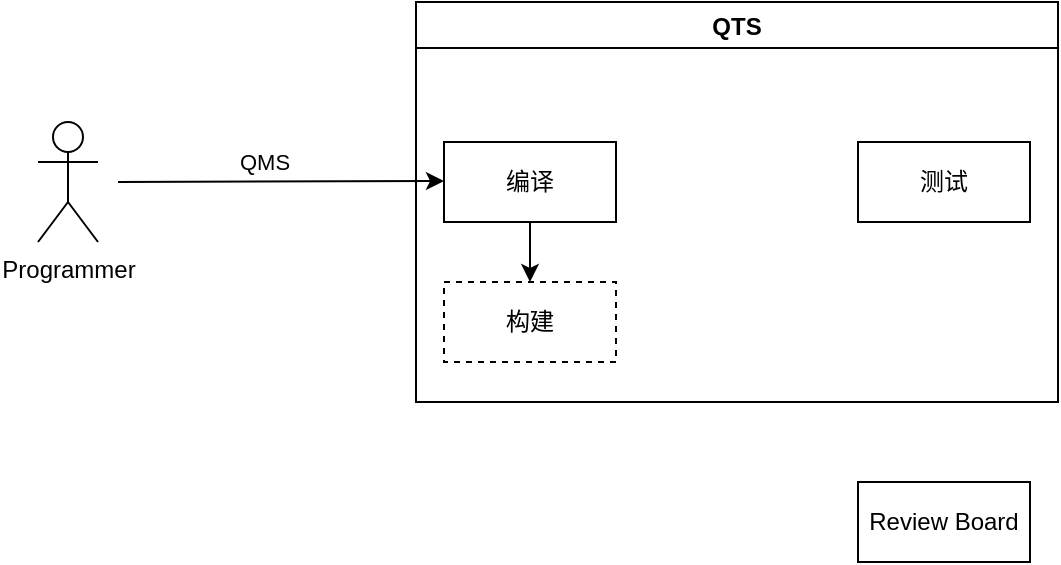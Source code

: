 <mxfile version="17.1.2" type="github">
  <diagram id="KRCkwF7UMcxsF0npVzNk" name="Page-1">
    <mxGraphModel dx="774" dy="745" grid="1" gridSize="10" guides="1" tooltips="1" connect="1" arrows="1" fold="1" page="1" pageScale="1" pageWidth="827" pageHeight="1169" math="0" shadow="0">
      <root>
        <mxCell id="0" />
        <mxCell id="1" parent="0" />
        <mxCell id="hlYMaUh95QLCfFR3uZFP-1" value="Programmer" style="shape=umlActor;verticalLabelPosition=bottom;verticalAlign=top;html=1;outlineConnect=0;" vertex="1" parent="1">
          <mxGeometry x="90" y="260" width="30" height="60" as="geometry" />
        </mxCell>
        <mxCell id="hlYMaUh95QLCfFR3uZFP-6" value="QTS" style="swimlane;" vertex="1" parent="1">
          <mxGeometry x="279" y="200" width="321" height="200" as="geometry" />
        </mxCell>
        <mxCell id="hlYMaUh95QLCfFR3uZFP-11" value="" style="edgeStyle=orthogonalEdgeStyle;rounded=0;orthogonalLoop=1;jettySize=auto;html=1;" edge="1" parent="hlYMaUh95QLCfFR3uZFP-6" source="hlYMaUh95QLCfFR3uZFP-7" target="hlYMaUh95QLCfFR3uZFP-9">
          <mxGeometry relative="1" as="geometry" />
        </mxCell>
        <mxCell id="hlYMaUh95QLCfFR3uZFP-7" value="编译" style="whiteSpace=wrap;html=1;" vertex="1" parent="hlYMaUh95QLCfFR3uZFP-6">
          <mxGeometry x="14" y="70" width="86" height="40" as="geometry" />
        </mxCell>
        <mxCell id="hlYMaUh95QLCfFR3uZFP-8" value="测试" style="whiteSpace=wrap;html=1;" vertex="1" parent="hlYMaUh95QLCfFR3uZFP-6">
          <mxGeometry x="221" y="70" width="86" height="40" as="geometry" />
        </mxCell>
        <mxCell id="hlYMaUh95QLCfFR3uZFP-9" value="构建" style="whiteSpace=wrap;html=1;dashed=1;" vertex="1" parent="hlYMaUh95QLCfFR3uZFP-6">
          <mxGeometry x="14" y="140" width="86" height="40" as="geometry" />
        </mxCell>
        <mxCell id="hlYMaUh95QLCfFR3uZFP-4" value="" style="endArrow=classic;html=1;rounded=0;" edge="1" parent="hlYMaUh95QLCfFR3uZFP-6">
          <mxGeometry width="50" height="50" relative="1" as="geometry">
            <mxPoint x="-149" y="90" as="sourcePoint" />
            <mxPoint x="14" y="89.5" as="targetPoint" />
          </mxGeometry>
        </mxCell>
        <mxCell id="hlYMaUh95QLCfFR3uZFP-5" value="QMS" style="edgeLabel;html=1;align=center;verticalAlign=middle;resizable=0;points=[];" vertex="1" connectable="0" parent="hlYMaUh95QLCfFR3uZFP-4">
          <mxGeometry x="-0.243" y="2" relative="1" as="geometry">
            <mxPoint x="11" y="-8" as="offset" />
          </mxGeometry>
        </mxCell>
        <mxCell id="hlYMaUh95QLCfFR3uZFP-12" value="Review Board" style="whiteSpace=wrap;html=1;" vertex="1" parent="1">
          <mxGeometry x="500" y="440" width="86" height="40" as="geometry" />
        </mxCell>
      </root>
    </mxGraphModel>
  </diagram>
</mxfile>

